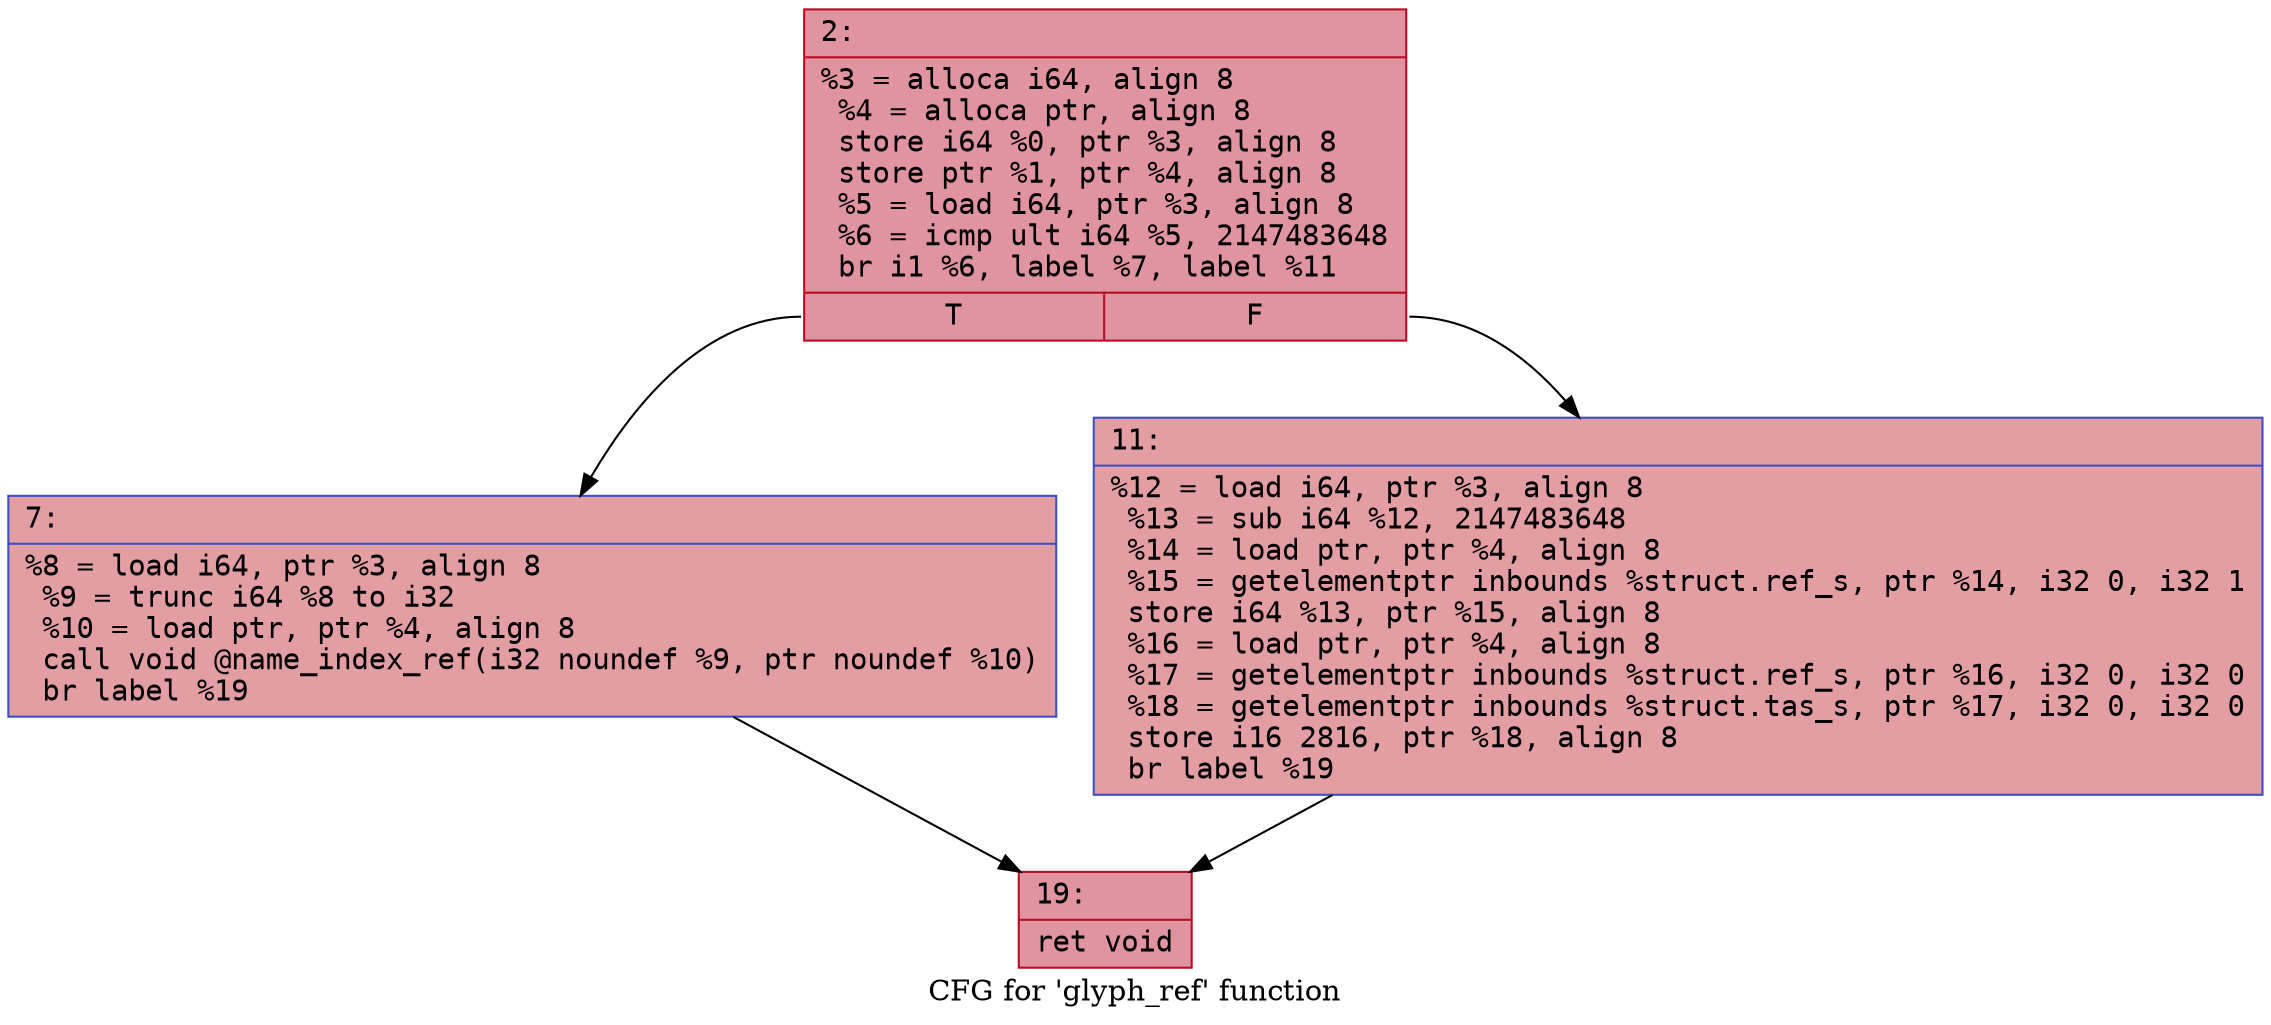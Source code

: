 digraph "CFG for 'glyph_ref' function" {
	label="CFG for 'glyph_ref' function";

	Node0x600003fb6350 [shape=record,color="#b70d28ff", style=filled, fillcolor="#b70d2870" fontname="Courier",label="{2:\l|  %3 = alloca i64, align 8\l  %4 = alloca ptr, align 8\l  store i64 %0, ptr %3, align 8\l  store ptr %1, ptr %4, align 8\l  %5 = load i64, ptr %3, align 8\l  %6 = icmp ult i64 %5, 2147483648\l  br i1 %6, label %7, label %11\l|{<s0>T|<s1>F}}"];
	Node0x600003fb6350:s0 -> Node0x600003fb63a0[tooltip="2 -> 7\nProbability 50.00%" ];
	Node0x600003fb6350:s1 -> Node0x600003fb63f0[tooltip="2 -> 11\nProbability 50.00%" ];
	Node0x600003fb63a0 [shape=record,color="#3d50c3ff", style=filled, fillcolor="#be242e70" fontname="Courier",label="{7:\l|  %8 = load i64, ptr %3, align 8\l  %9 = trunc i64 %8 to i32\l  %10 = load ptr, ptr %4, align 8\l  call void @name_index_ref(i32 noundef %9, ptr noundef %10)\l  br label %19\l}"];
	Node0x600003fb63a0 -> Node0x600003fb6440[tooltip="7 -> 19\nProbability 100.00%" ];
	Node0x600003fb63f0 [shape=record,color="#3d50c3ff", style=filled, fillcolor="#be242e70" fontname="Courier",label="{11:\l|  %12 = load i64, ptr %3, align 8\l  %13 = sub i64 %12, 2147483648\l  %14 = load ptr, ptr %4, align 8\l  %15 = getelementptr inbounds %struct.ref_s, ptr %14, i32 0, i32 1\l  store i64 %13, ptr %15, align 8\l  %16 = load ptr, ptr %4, align 8\l  %17 = getelementptr inbounds %struct.ref_s, ptr %16, i32 0, i32 0\l  %18 = getelementptr inbounds %struct.tas_s, ptr %17, i32 0, i32 0\l  store i16 2816, ptr %18, align 8\l  br label %19\l}"];
	Node0x600003fb63f0 -> Node0x600003fb6440[tooltip="11 -> 19\nProbability 100.00%" ];
	Node0x600003fb6440 [shape=record,color="#b70d28ff", style=filled, fillcolor="#b70d2870" fontname="Courier",label="{19:\l|  ret void\l}"];
}
